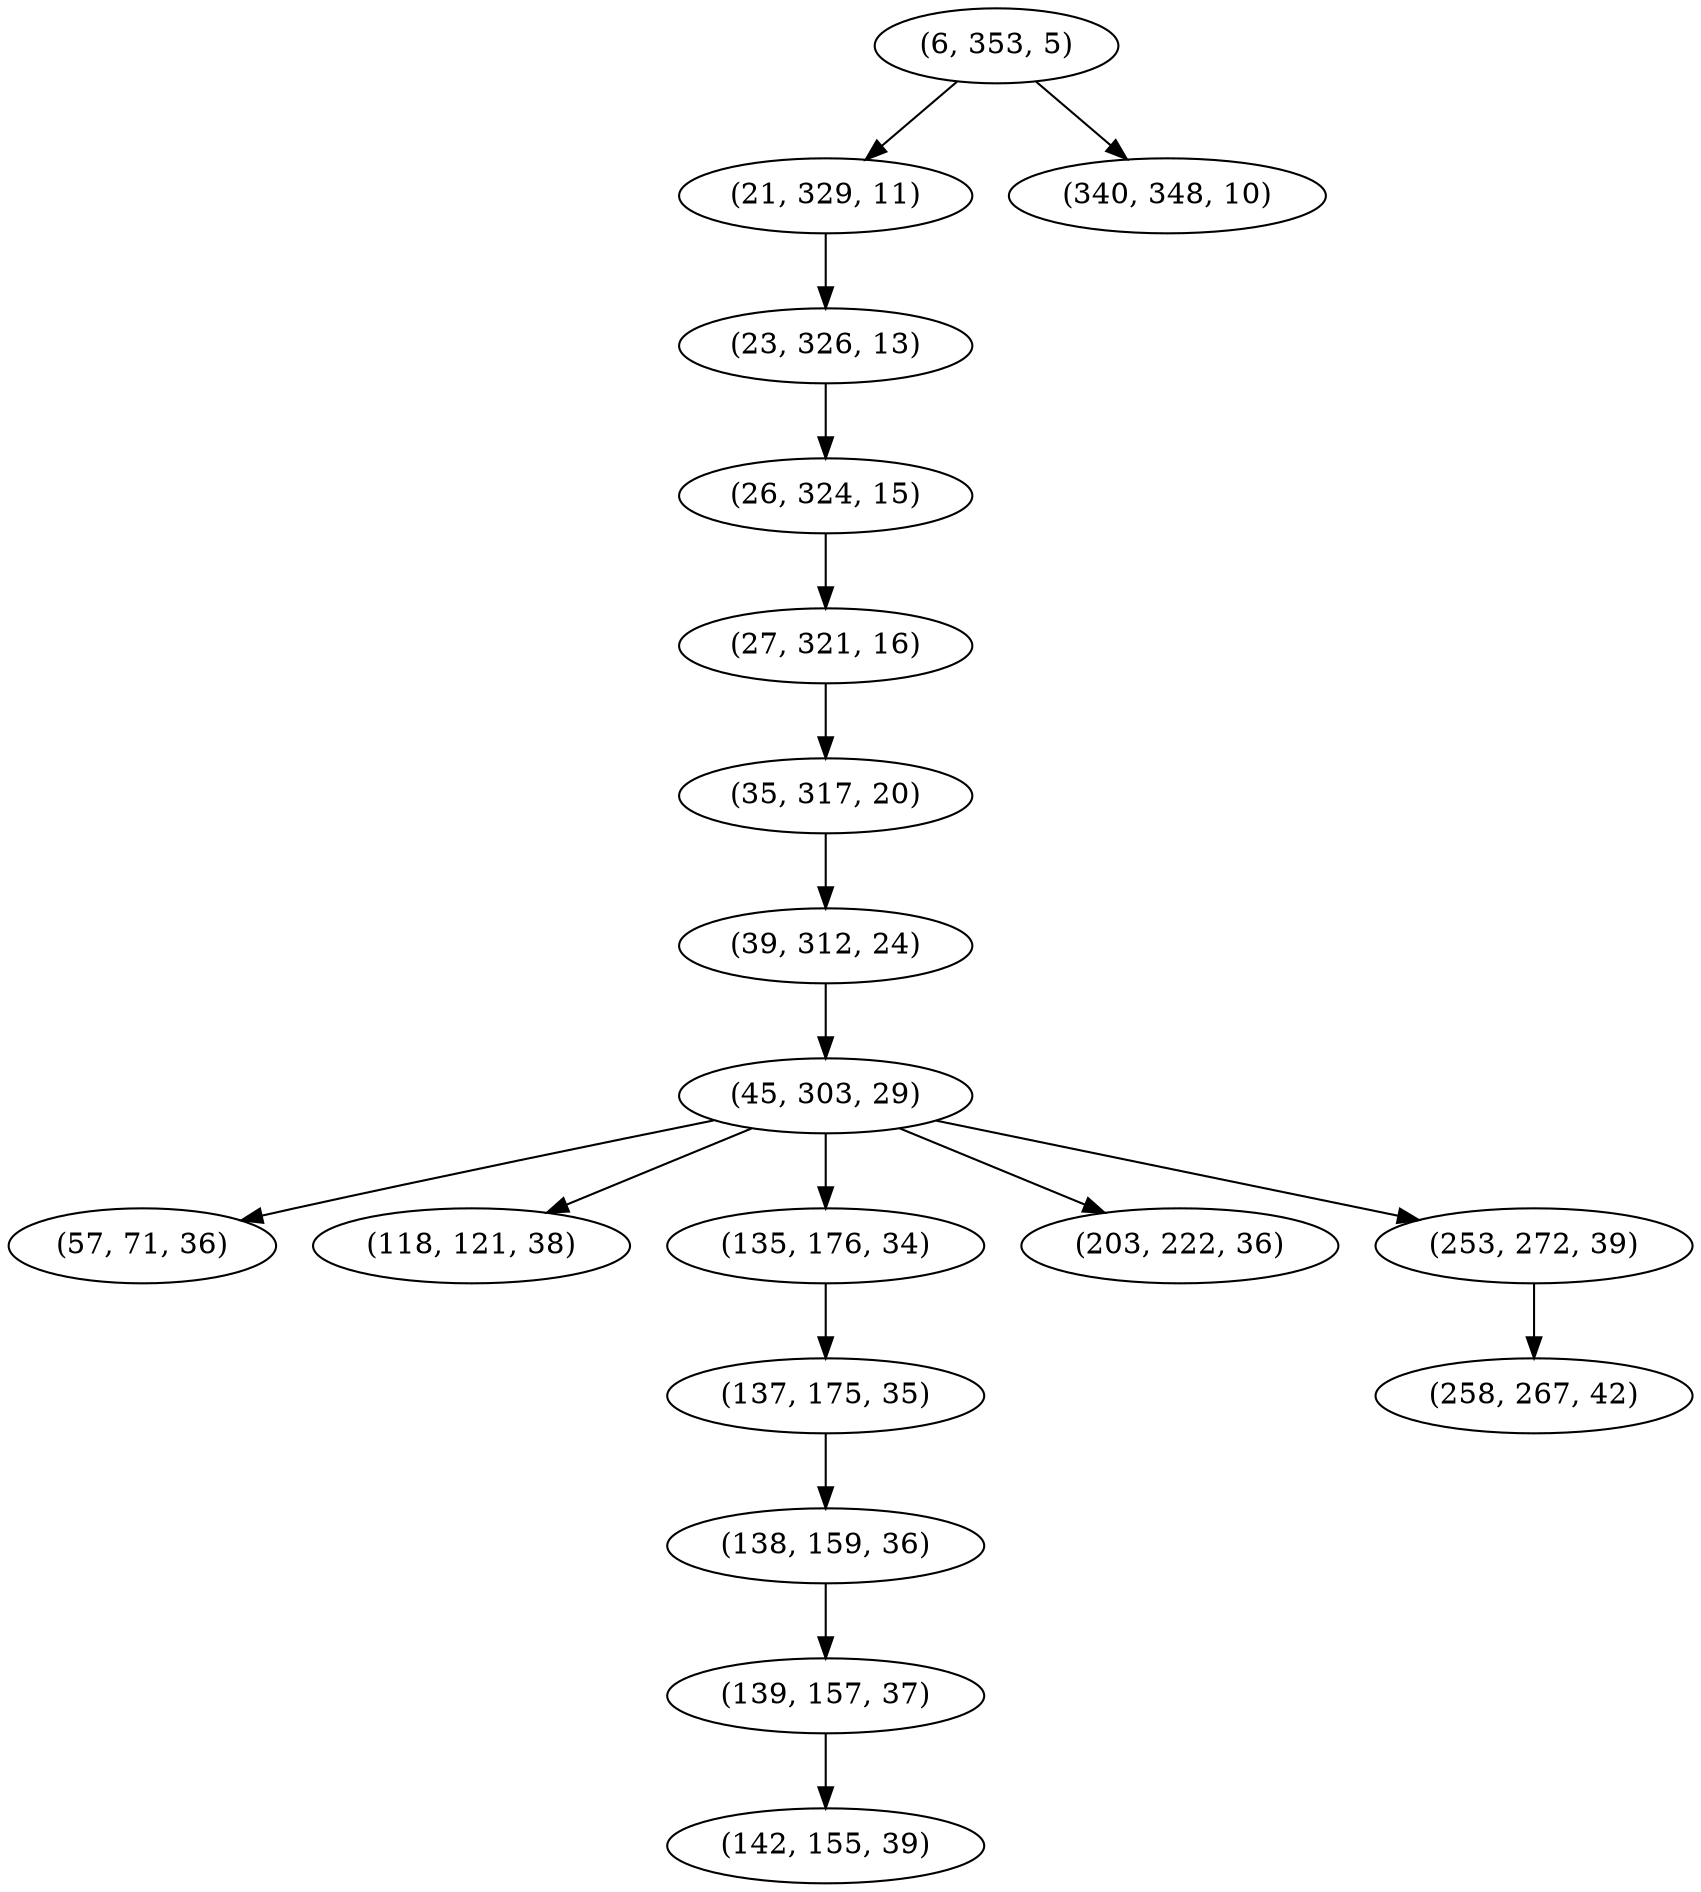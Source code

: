 digraph tree {
    "(6, 353, 5)";
    "(21, 329, 11)";
    "(23, 326, 13)";
    "(26, 324, 15)";
    "(27, 321, 16)";
    "(35, 317, 20)";
    "(39, 312, 24)";
    "(45, 303, 29)";
    "(57, 71, 36)";
    "(118, 121, 38)";
    "(135, 176, 34)";
    "(137, 175, 35)";
    "(138, 159, 36)";
    "(139, 157, 37)";
    "(142, 155, 39)";
    "(203, 222, 36)";
    "(253, 272, 39)";
    "(258, 267, 42)";
    "(340, 348, 10)";
    "(6, 353, 5)" -> "(21, 329, 11)";
    "(6, 353, 5)" -> "(340, 348, 10)";
    "(21, 329, 11)" -> "(23, 326, 13)";
    "(23, 326, 13)" -> "(26, 324, 15)";
    "(26, 324, 15)" -> "(27, 321, 16)";
    "(27, 321, 16)" -> "(35, 317, 20)";
    "(35, 317, 20)" -> "(39, 312, 24)";
    "(39, 312, 24)" -> "(45, 303, 29)";
    "(45, 303, 29)" -> "(57, 71, 36)";
    "(45, 303, 29)" -> "(118, 121, 38)";
    "(45, 303, 29)" -> "(135, 176, 34)";
    "(45, 303, 29)" -> "(203, 222, 36)";
    "(45, 303, 29)" -> "(253, 272, 39)";
    "(135, 176, 34)" -> "(137, 175, 35)";
    "(137, 175, 35)" -> "(138, 159, 36)";
    "(138, 159, 36)" -> "(139, 157, 37)";
    "(139, 157, 37)" -> "(142, 155, 39)";
    "(253, 272, 39)" -> "(258, 267, 42)";
}

